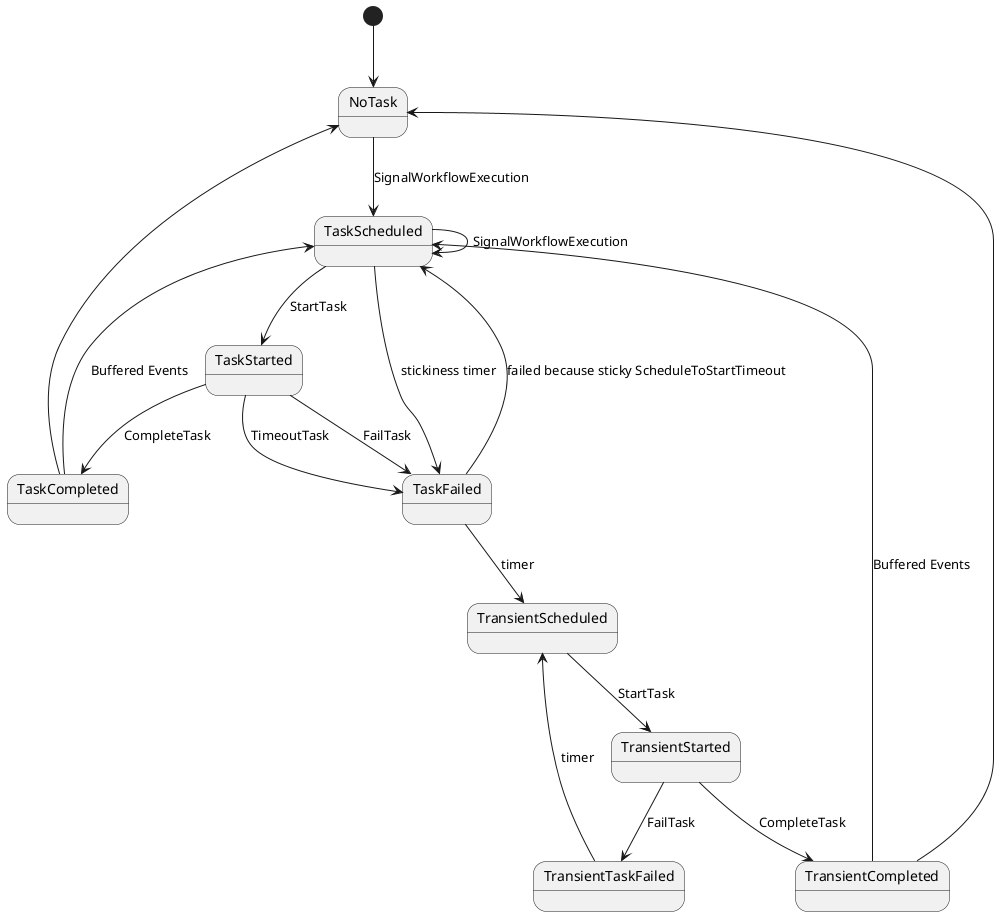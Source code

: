 @startuml

[*] --> NoTask
NoTask --> TaskScheduled: SignalWorkflowExecution
TaskScheduled --> TaskStarted: StartTask
TaskScheduled --> TaskScheduled: SignalWorkflowExecution
TaskScheduled --> TaskFailed: stickiness timer
TaskStarted --> TaskCompleted: CompleteTask
TaskStarted --> TaskFailed: FailTask
TaskStarted --> TaskFailed: TimeoutTask
TaskFailed --> TransientScheduled: timer
TaskFailed --> TaskScheduled: failed because sticky ScheduleToStartTimeout


   TransientScheduled --> TransientStarted: StartTask
   TransientStarted --> TransientTaskFailed: FailTask
   TransientTaskFailed --> TransientScheduled: timer
   TransientStarted --> TransientCompleted: CompleteTask
   TransientCompleted --> NoTask
   TaskCompleted --> TaskScheduled: Buffered Events
   TransientCompleted --> TaskScheduled: Buffered Events

TaskCompleted --> NoTask

@enduml